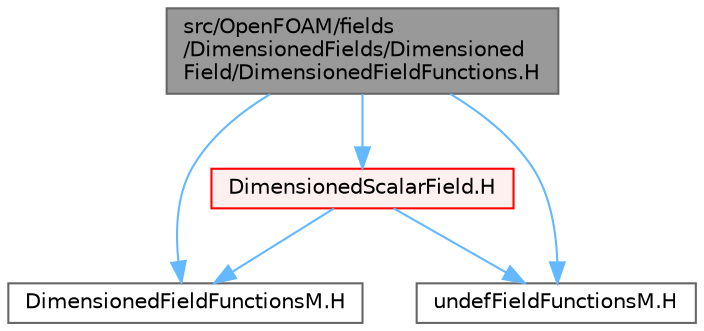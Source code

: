 digraph "src/OpenFOAM/fields/DimensionedFields/DimensionedField/DimensionedFieldFunctions.H"
{
 // LATEX_PDF_SIZE
  bgcolor="transparent";
  edge [fontname=Helvetica,fontsize=10,labelfontname=Helvetica,labelfontsize=10];
  node [fontname=Helvetica,fontsize=10,shape=box,height=0.2,width=0.4];
  Node1 [id="Node000001",label="src/OpenFOAM/fields\l/DimensionedFields/Dimensioned\lField/DimensionedFieldFunctions.H",height=0.2,width=0.4,color="gray40", fillcolor="grey60", style="filled", fontcolor="black",tooltip=" "];
  Node1 -> Node2 [id="edge1_Node000001_Node000002",color="steelblue1",style="solid",tooltip=" "];
  Node2 [id="Node000002",label="DimensionedScalarField.H",height=0.2,width=0.4,color="red", fillcolor="#FFF0F0", style="filled",URL="$DimensionedScalarField_8H.html",tooltip="Scalar specific part of the implementation of DimensionedField."];
  Node2 -> Node208 [id="edge2_Node000002_Node000208",color="steelblue1",style="solid",tooltip=" "];
  Node208 [id="Node000208",label="DimensionedFieldFunctionsM.H",height=0.2,width=0.4,color="grey40", fillcolor="white", style="filled",URL="$DimensionedFieldFunctionsM_8H.html",tooltip=" "];
  Node2 -> Node170 [id="edge3_Node000002_Node000170",color="steelblue1",style="solid",tooltip=" "];
  Node170 [id="Node000170",label="undefFieldFunctionsM.H",height=0.2,width=0.4,color="grey40", fillcolor="white", style="filled",URL="$undefFieldFunctionsM_8H.html",tooltip=" "];
  Node1 -> Node208 [id="edge4_Node000001_Node000208",color="steelblue1",style="solid",tooltip=" "];
  Node1 -> Node170 [id="edge5_Node000001_Node000170",color="steelblue1",style="solid",tooltip=" "];
}
